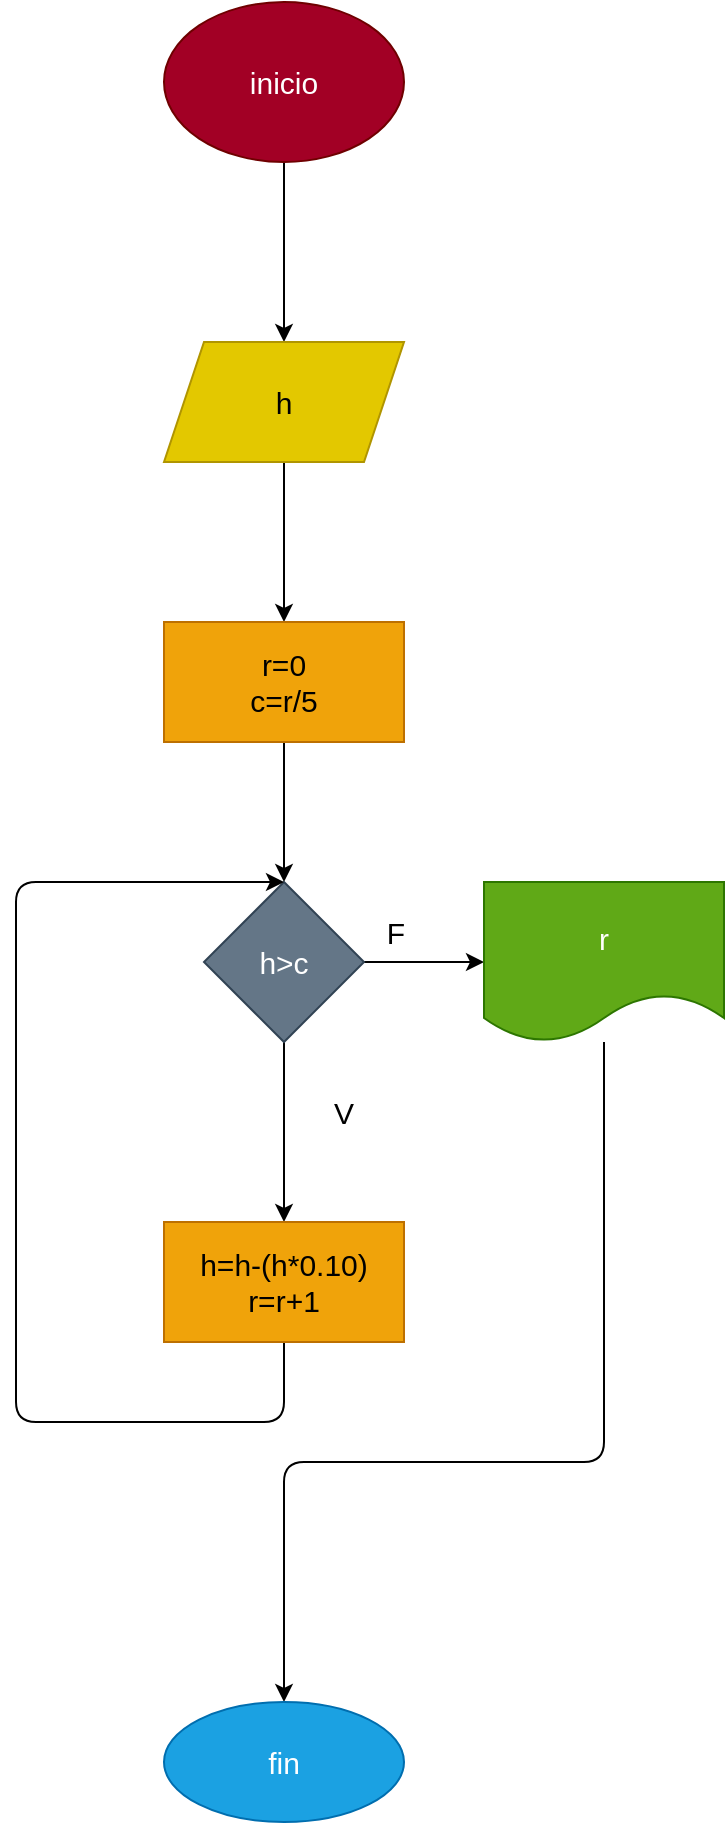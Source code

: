 <mxfile>
    <diagram id="0QfCSJIXDmeiwWSjtuci" name="Page-1">
        <mxGraphModel dx="1152" dy="534" grid="1" gridSize="10" guides="1" tooltips="1" connect="1" arrows="1" fold="1" page="1" pageScale="1" pageWidth="827" pageHeight="1169" math="0" shadow="0">
            <root>
                <mxCell id="0"/>
                <mxCell id="1" parent="0"/>
                <mxCell id="4" value="" style="edgeStyle=none;html=1;fontSize=15;" edge="1" parent="1" source="2" target="3">
                    <mxGeometry relative="1" as="geometry"/>
                </mxCell>
                <mxCell id="2" value="inicio" style="ellipse;whiteSpace=wrap;html=1;fontSize=15;fillColor=#a20025;fontColor=#ffffff;strokeColor=#6F0000;" vertex="1" parent="1">
                    <mxGeometry x="354" y="10" width="120" height="80" as="geometry"/>
                </mxCell>
                <mxCell id="6" value="" style="edgeStyle=none;html=1;fontSize=15;" edge="1" parent="1" source="3" target="5">
                    <mxGeometry relative="1" as="geometry"/>
                </mxCell>
                <mxCell id="3" value="h" style="shape=parallelogram;perimeter=parallelogramPerimeter;whiteSpace=wrap;html=1;fixedSize=1;fontSize=15;fillColor=#e3c800;fontColor=#000000;strokeColor=#B09500;" vertex="1" parent="1">
                    <mxGeometry x="354" y="180" width="120" height="60" as="geometry"/>
                </mxCell>
                <mxCell id="8" value="" style="edgeStyle=none;html=1;fontSize=15;" edge="1" parent="1" source="5" target="7">
                    <mxGeometry relative="1" as="geometry"/>
                </mxCell>
                <mxCell id="5" value="r=0&lt;br&gt;c=r/5" style="whiteSpace=wrap;html=1;fontSize=15;fillColor=#f0a30a;fontColor=#000000;strokeColor=#BD7000;" vertex="1" parent="1">
                    <mxGeometry x="354" y="320" width="120" height="60" as="geometry"/>
                </mxCell>
                <mxCell id="10" value="" style="edgeStyle=none;html=1;fontSize=15;" edge="1" parent="1" source="7" target="9">
                    <mxGeometry relative="1" as="geometry"/>
                </mxCell>
                <mxCell id="13" value="" style="edgeStyle=none;html=1;fontSize=15;" edge="1" parent="1" source="7" target="12">
                    <mxGeometry relative="1" as="geometry"/>
                </mxCell>
                <mxCell id="7" value="h&amp;gt;c" style="rhombus;whiteSpace=wrap;html=1;fontSize=15;fillColor=#647687;fontColor=#ffffff;strokeColor=#314354;" vertex="1" parent="1">
                    <mxGeometry x="374" y="450" width="80" height="80" as="geometry"/>
                </mxCell>
                <mxCell id="11" style="edgeStyle=none;html=1;fontSize=15;entryX=0.5;entryY=0;entryDx=0;entryDy=0;exitX=0.5;exitY=1;exitDx=0;exitDy=0;" edge="1" parent="1" source="9" target="7">
                    <mxGeometry relative="1" as="geometry">
                        <mxPoint x="240" y="480" as="targetPoint"/>
                        <Array as="points">
                            <mxPoint x="414" y="720"/>
                            <mxPoint x="280" y="720"/>
                            <mxPoint x="280" y="450"/>
                        </Array>
                    </mxGeometry>
                </mxCell>
                <mxCell id="9" value="h=h-(h*0.10)&lt;br&gt;r=r+1" style="whiteSpace=wrap;html=1;fontSize=15;fillColor=#f0a30a;fontColor=#000000;strokeColor=#BD7000;" vertex="1" parent="1">
                    <mxGeometry x="354" y="620" width="120" height="60" as="geometry"/>
                </mxCell>
                <mxCell id="15" value="" style="edgeStyle=none;html=1;fontSize=15;entryX=0.5;entryY=0;entryDx=0;entryDy=0;" edge="1" parent="1" source="12" target="14">
                    <mxGeometry relative="1" as="geometry">
                        <Array as="points">
                            <mxPoint x="574" y="740"/>
                            <mxPoint x="414" y="740"/>
                        </Array>
                    </mxGeometry>
                </mxCell>
                <mxCell id="12" value="r" style="shape=document;whiteSpace=wrap;html=1;boundedLbl=1;fontSize=15;fillColor=#60a917;fontColor=#ffffff;strokeColor=#2D7600;" vertex="1" parent="1">
                    <mxGeometry x="514" y="450" width="120" height="80" as="geometry"/>
                </mxCell>
                <mxCell id="14" value="fin" style="ellipse;whiteSpace=wrap;html=1;fontSize=15;fillColor=#1ba1e2;fontColor=#ffffff;strokeColor=#006EAF;" vertex="1" parent="1">
                    <mxGeometry x="354" y="860" width="120" height="60" as="geometry"/>
                </mxCell>
                <mxCell id="16" value="V" style="text;html=1;strokeColor=none;fillColor=none;align=center;verticalAlign=middle;whiteSpace=wrap;rounded=0;fontSize=15;" vertex="1" parent="1">
                    <mxGeometry x="414" y="550" width="60" height="30" as="geometry"/>
                </mxCell>
                <mxCell id="17" value="F" style="text;html=1;strokeColor=none;fillColor=none;align=center;verticalAlign=middle;whiteSpace=wrap;rounded=0;fontSize=15;" vertex="1" parent="1">
                    <mxGeometry x="440" y="460" width="60" height="30" as="geometry"/>
                </mxCell>
            </root>
        </mxGraphModel>
    </diagram>
</mxfile>